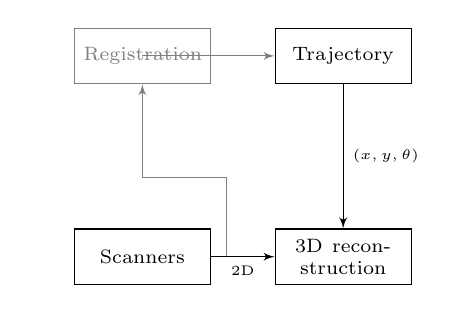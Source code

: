 % Define block styles
\tikzstyle{decision} = [diamond, draw, text width=3em, text badly centered, node distance=1.75cm, inner sep=0pt,execute at begin node=\tiny]
\tikzstyle{block} = [rectangle, draw, text width=4.25em, text centered, minimum height=2em, execute at begin node=\scriptsize]
\tikzstyle{line} = [draw, -latex',execute at begin node=\tiny]
\tikzstyle{cloud} = [draw, ellipse,fill=red!20, node distance=1.75cm, minimum height=1.5em]
%\tikzstyle{decision} = [diamond, draw, fill=blue!20, text width=4.5em, text badly centered, node distance=3cm, inner sep=0pt]
%\tikzstyle{block} = [rectangle, draw, fill=blue!20, text width=5em, text centered, rounded corners, minimum height=4em]
%\tikzstyle{line} = [draw, -latex']
%\tikzstyle{cloud} = [draw, ellipse,fill=red!20, node distance=3cm, minimum height=2em]

\tikzstyle{parallel} =  [draw,trapezium,trapezium left angle=70,trapezium right angle=-70,minimum height=4em]


\begin{tikzpicture}[node distance = 2.55cm, auto]
    % Place nodes
    \node [block] (pcAcq) {Scanners};
    \node [block, right of=pcAcq] (pCloud) {3D reconstruction};
    \node [block, above of=pCloud] (traj) {Trajectory};
    %\node [block, right of=pCloud] (preProc) {Outlier removal};
    %\node [block, right of=preProc] (pcDownsamp) {Down-sampling};
    %\node [block, right of=pcDownsamp] (featEst) {Feature estimation};
    %\node [block, right of=featEst] (modelFit) {Model fitting};
    %\node [block, above of=modelFit] (clust) {Clustering};
    %\node [block, below of=modelFit] (hist) {Histogram analysis};

    \node [block, gray, above of=pcAcq] (regist) {Registration};

    %\node[inner sep=0pt, below of=pCloud] (scannerBoard) {\includegraphics[width=.4\textwidth]{scannerBoard.png}};

    % Draw edges
    \path [line, gray] (pcAcq) -| node {} ([xshift=0.2cm,yshift=0.65cm]pcAcq.north east) -| (regist);
    \path [line, gray] (regist) |- (traj);

    \path [line] (pcAcq) -- node [below] {\tiny{2D}} (pCloud);
    \path [line] (traj) -- node {\tiny{$(x,y,\theta)$}} (pCloud);
    %\path [line] (pCloud) -- node [below,pos=0.35] {\tiny{3D}} (preProc);
    %\path [line] (preProc) -- (pcDownsamp);
    %\path [line] (pcDownsamp) -- (featEst);

    %\path [line] (featEst) -- (modelFit);

    %\path [line] (featEst) |- (clust);

    %\path [line] (featEst) |- (hist);

    %%\draw[thick,dotted]     ($(clust.north west)+(-0.25,0.25)$) rectangle ($(hist.south east)+(0.25,-0.25)$);
    %% Finally the blue dotted boxes are drawn as nodes fitted to other nodes
    %\node (dottedbox) [draw, dashed, inner sep=0.4em, fit = (clust) (modelFit) (hist)] {};
    %% Since these boxes are nodes, it is easy to put text above or below them
    %\node at (dottedbox.north) [above, inner sep=3mm] {\textbf{Semantic}};

    %\node (dottedbox) [draw, dashed, inner sep=0.4em, fit = (preProc) (pcDownsamp) (featEst)] {};
    %% Since these boxes are nodes, it is easy to put text above or below them
    %\node at (dottedbox.north) [above, inner sep=3mm] {\textbf{Geometric}};

\end{tikzpicture}